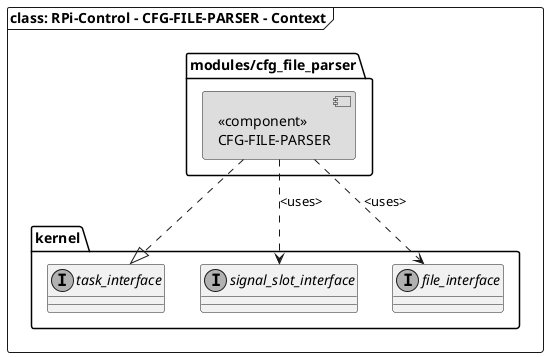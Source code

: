 @startuml cfg_file_parser_context

'***************************************************************************

skinparam monochrome true
' skinparam linetype ortho

'***************************************************************************

frame "class: RPi-Control - CFG-FILE-PARSER - Context" {

'***************************************************************************

    folder "kernel" {

        interface task_interface {

        }

        interface signal_slot_interface {

        }

        interface file_interface {

        }
    }

    folder "modules/cfg_file_parser" {

        component cfg_file_parser #DDDDDD [
            <<component>>
            CFG-FILE-PARSER
        ]
    }

    cfg_file_parser .down.|> task_interface
    cfg_file_parser .down.> signal_slot_interface : <uses>
    cfg_file_parser .down.> file_interface : <uses>

'***************************************************************************

}

'***************************************************************************

@enduml

